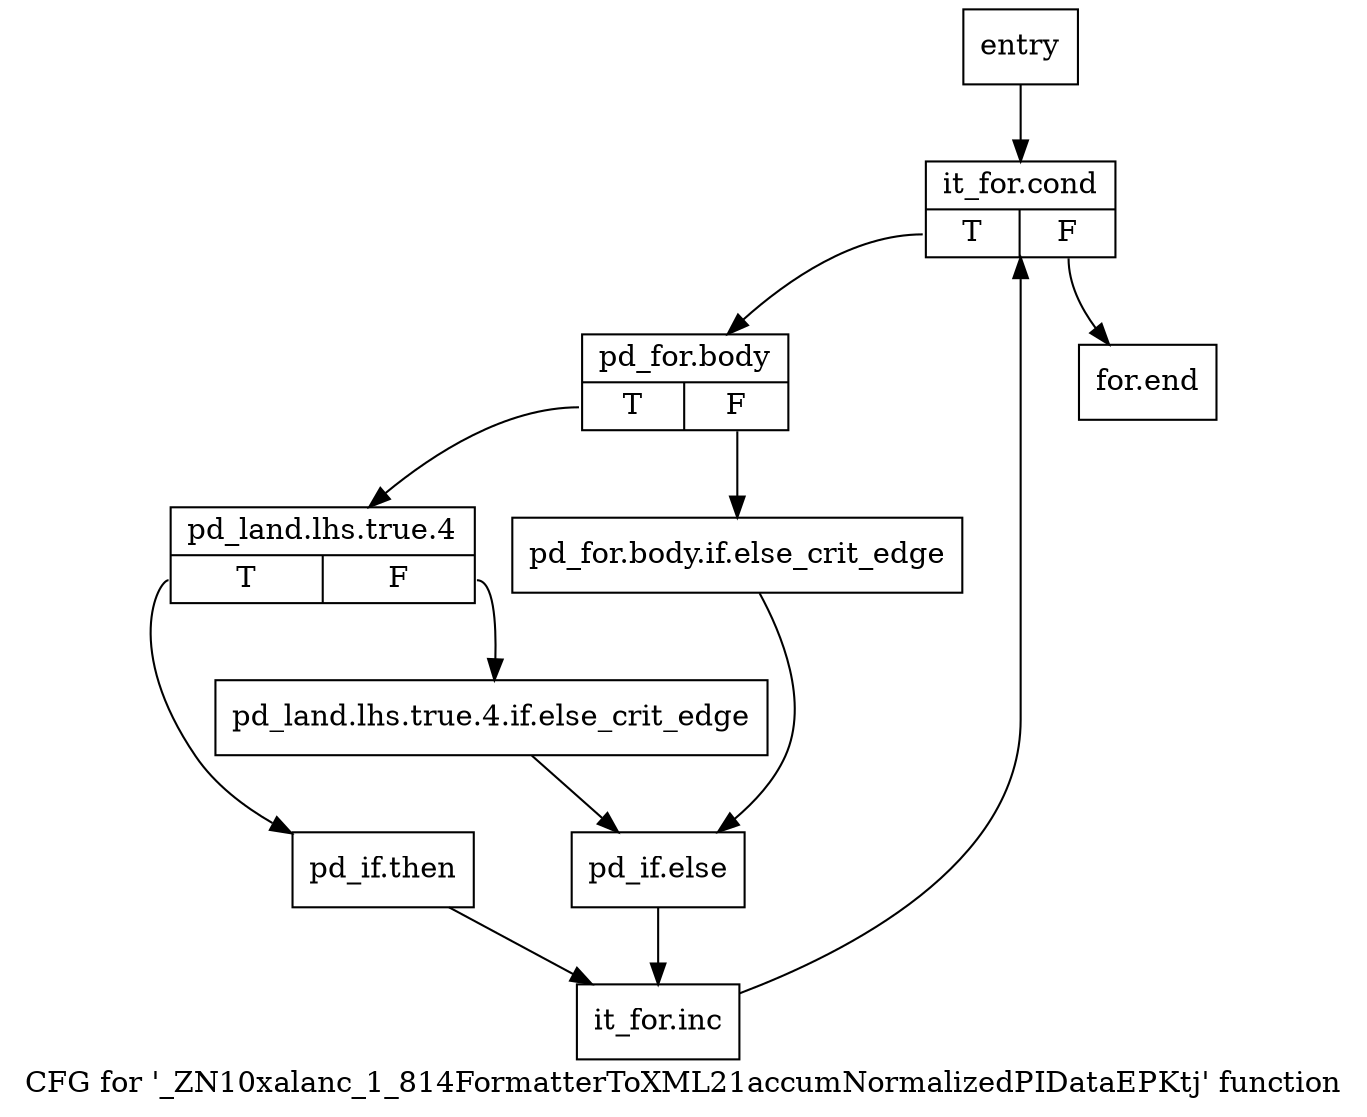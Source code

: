 digraph "CFG for '_ZN10xalanc_1_814FormatterToXML21accumNormalizedPIDataEPKtj' function" {
	label="CFG for '_ZN10xalanc_1_814FormatterToXML21accumNormalizedPIDataEPKtj' function";

	Node0x6153610 [shape=record,label="{entry}"];
	Node0x6153610 -> Node0x6153660;
	Node0x6153660 [shape=record,label="{it_for.cond|{<s0>T|<s1>F}}"];
	Node0x6153660:s0 -> Node0x61536b0;
	Node0x6153660:s1 -> Node0x6154140;
	Node0x61536b0 [shape=record,label="{pd_for.body|{<s0>T|<s1>F}}"];
	Node0x61536b0:s0 -> Node0x6153750;
	Node0x61536b0:s1 -> Node0x6153700;
	Node0x6153700 [shape=record,label="{pd_for.body.if.else_crit_edge}"];
	Node0x6153700 -> Node0x61540a0;
	Node0x6153750 [shape=record,label="{pd_land.lhs.true.4|{<s0>T|<s1>F}}"];
	Node0x6153750:s0 -> Node0x61537f0;
	Node0x6153750:s1 -> Node0x61537a0;
	Node0x61537a0 [shape=record,label="{pd_land.lhs.true.4.if.else_crit_edge}"];
	Node0x61537a0 -> Node0x61540a0;
	Node0x61537f0 [shape=record,label="{pd_if.then}"];
	Node0x61537f0 -> Node0x61540f0;
	Node0x61540a0 [shape=record,label="{pd_if.else}"];
	Node0x61540a0 -> Node0x61540f0;
	Node0x61540f0 [shape=record,label="{it_for.inc}"];
	Node0x61540f0 -> Node0x6153660;
	Node0x6154140 [shape=record,label="{for.end}"];
}

